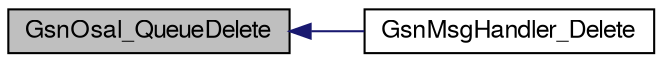 digraph G
{
  edge [fontname="FreeSans",fontsize="12",labelfontname="FreeSans",labelfontsize="12"];
  node [fontname="FreeSans",fontsize="12",shape=record];
  rankdir=LR;
  Node1 [label="GsnOsal_QueueDelete",height=0.2,width=0.4,color="black", fillcolor="grey75", style="filled" fontcolor="black"];
  Node1 -> Node2 [dir=back,color="midnightblue",fontsize="12",style="solid",fontname="FreeSans"];
  Node2 [label="GsnMsgHandler_Delete",height=0.2,width=0.4,color="black", fillcolor="white", style="filled",URL="$a00649.html#gaf9aa1fcf54621e2f9cc80cd0c8697d70",tooltip="Delete Message Handler. This function is used to create a message handler."];
}
